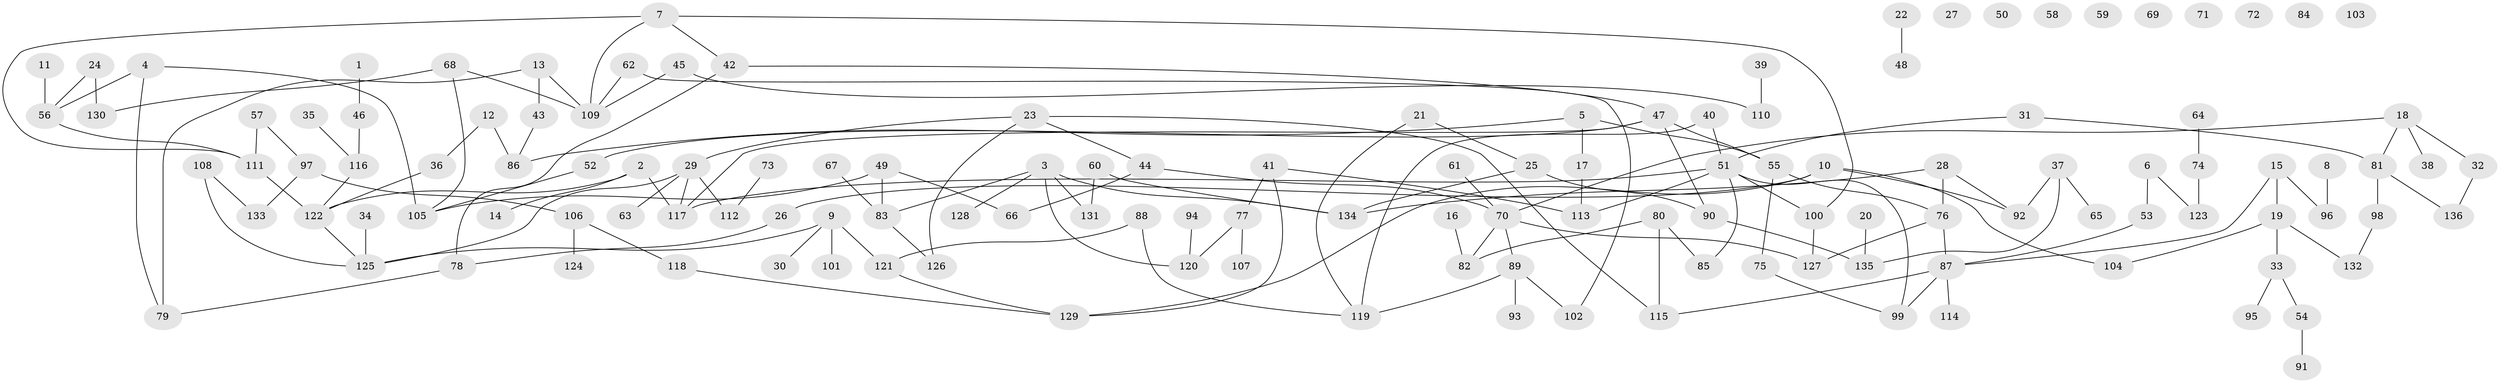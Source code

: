 // Generated by graph-tools (version 1.1) at 2025/40/03/09/25 04:40:32]
// undirected, 136 vertices, 163 edges
graph export_dot {
graph [start="1"]
  node [color=gray90,style=filled];
  1;
  2;
  3;
  4;
  5;
  6;
  7;
  8;
  9;
  10;
  11;
  12;
  13;
  14;
  15;
  16;
  17;
  18;
  19;
  20;
  21;
  22;
  23;
  24;
  25;
  26;
  27;
  28;
  29;
  30;
  31;
  32;
  33;
  34;
  35;
  36;
  37;
  38;
  39;
  40;
  41;
  42;
  43;
  44;
  45;
  46;
  47;
  48;
  49;
  50;
  51;
  52;
  53;
  54;
  55;
  56;
  57;
  58;
  59;
  60;
  61;
  62;
  63;
  64;
  65;
  66;
  67;
  68;
  69;
  70;
  71;
  72;
  73;
  74;
  75;
  76;
  77;
  78;
  79;
  80;
  81;
  82;
  83;
  84;
  85;
  86;
  87;
  88;
  89;
  90;
  91;
  92;
  93;
  94;
  95;
  96;
  97;
  98;
  99;
  100;
  101;
  102;
  103;
  104;
  105;
  106;
  107;
  108;
  109;
  110;
  111;
  112;
  113;
  114;
  115;
  116;
  117;
  118;
  119;
  120;
  121;
  122;
  123;
  124;
  125;
  126;
  127;
  128;
  129;
  130;
  131;
  132;
  133;
  134;
  135;
  136;
  1 -- 46;
  2 -- 14;
  2 -- 117;
  2 -- 122;
  3 -- 83;
  3 -- 120;
  3 -- 128;
  3 -- 131;
  3 -- 134;
  4 -- 56;
  4 -- 79;
  4 -- 105;
  5 -- 17;
  5 -- 55;
  5 -- 86;
  6 -- 53;
  6 -- 123;
  7 -- 42;
  7 -- 100;
  7 -- 109;
  7 -- 111;
  8 -- 96;
  9 -- 30;
  9 -- 101;
  9 -- 121;
  9 -- 125;
  10 -- 26;
  10 -- 92;
  10 -- 104;
  10 -- 129;
  11 -- 56;
  12 -- 36;
  12 -- 86;
  13 -- 43;
  13 -- 79;
  13 -- 109;
  15 -- 19;
  15 -- 87;
  15 -- 96;
  16 -- 82;
  17 -- 113;
  18 -- 32;
  18 -- 38;
  18 -- 70;
  18 -- 81;
  19 -- 33;
  19 -- 104;
  19 -- 132;
  20 -- 135;
  21 -- 25;
  21 -- 119;
  22 -- 48;
  23 -- 29;
  23 -- 44;
  23 -- 115;
  23 -- 126;
  24 -- 56;
  24 -- 130;
  25 -- 90;
  25 -- 134;
  26 -- 78;
  28 -- 76;
  28 -- 92;
  28 -- 134;
  29 -- 63;
  29 -- 112;
  29 -- 117;
  29 -- 125;
  31 -- 51;
  31 -- 81;
  32 -- 136;
  33 -- 54;
  33 -- 95;
  34 -- 125;
  35 -- 116;
  36 -- 122;
  37 -- 65;
  37 -- 92;
  37 -- 135;
  39 -- 110;
  40 -- 51;
  40 -- 119;
  41 -- 77;
  41 -- 113;
  41 -- 129;
  42 -- 47;
  42 -- 78;
  43 -- 86;
  44 -- 66;
  44 -- 70;
  45 -- 109;
  45 -- 110;
  46 -- 116;
  47 -- 52;
  47 -- 55;
  47 -- 90;
  47 -- 117;
  49 -- 66;
  49 -- 83;
  49 -- 105;
  51 -- 85;
  51 -- 99;
  51 -- 100;
  51 -- 113;
  51 -- 117;
  52 -- 105;
  53 -- 87;
  54 -- 91;
  55 -- 75;
  55 -- 76;
  56 -- 111;
  57 -- 97;
  57 -- 111;
  60 -- 131;
  60 -- 134;
  61 -- 70;
  62 -- 102;
  62 -- 109;
  64 -- 74;
  67 -- 83;
  68 -- 105;
  68 -- 109;
  68 -- 130;
  70 -- 82;
  70 -- 89;
  70 -- 127;
  73 -- 112;
  74 -- 123;
  75 -- 99;
  76 -- 87;
  76 -- 127;
  77 -- 107;
  77 -- 120;
  78 -- 79;
  80 -- 82;
  80 -- 85;
  80 -- 115;
  81 -- 98;
  81 -- 136;
  83 -- 126;
  87 -- 99;
  87 -- 114;
  87 -- 115;
  88 -- 119;
  88 -- 121;
  89 -- 93;
  89 -- 102;
  89 -- 119;
  90 -- 135;
  94 -- 120;
  97 -- 106;
  97 -- 133;
  98 -- 132;
  100 -- 127;
  106 -- 118;
  106 -- 124;
  108 -- 125;
  108 -- 133;
  111 -- 122;
  116 -- 122;
  118 -- 129;
  121 -- 129;
  122 -- 125;
}
